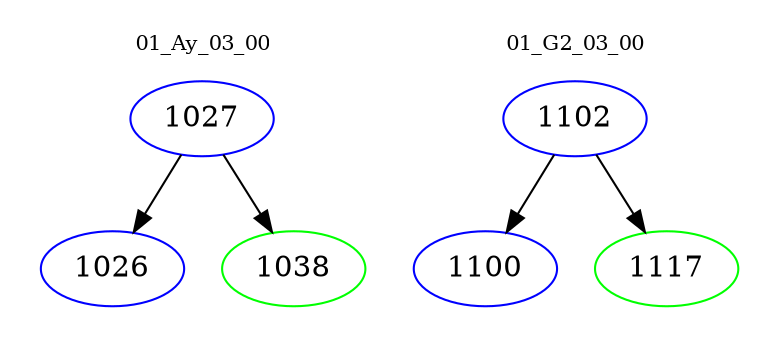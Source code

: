 digraph{
subgraph cluster_0 {
color = white
label = "01_Ay_03_00";
fontsize=10;
T0_1027 [label="1027", color="blue"]
T0_1027 -> T0_1026 [color="black"]
T0_1026 [label="1026", color="blue"]
T0_1027 -> T0_1038 [color="black"]
T0_1038 [label="1038", color="green"]
}
subgraph cluster_1 {
color = white
label = "01_G2_03_00";
fontsize=10;
T1_1102 [label="1102", color="blue"]
T1_1102 -> T1_1100 [color="black"]
T1_1100 [label="1100", color="blue"]
T1_1102 -> T1_1117 [color="black"]
T1_1117 [label="1117", color="green"]
}
}
